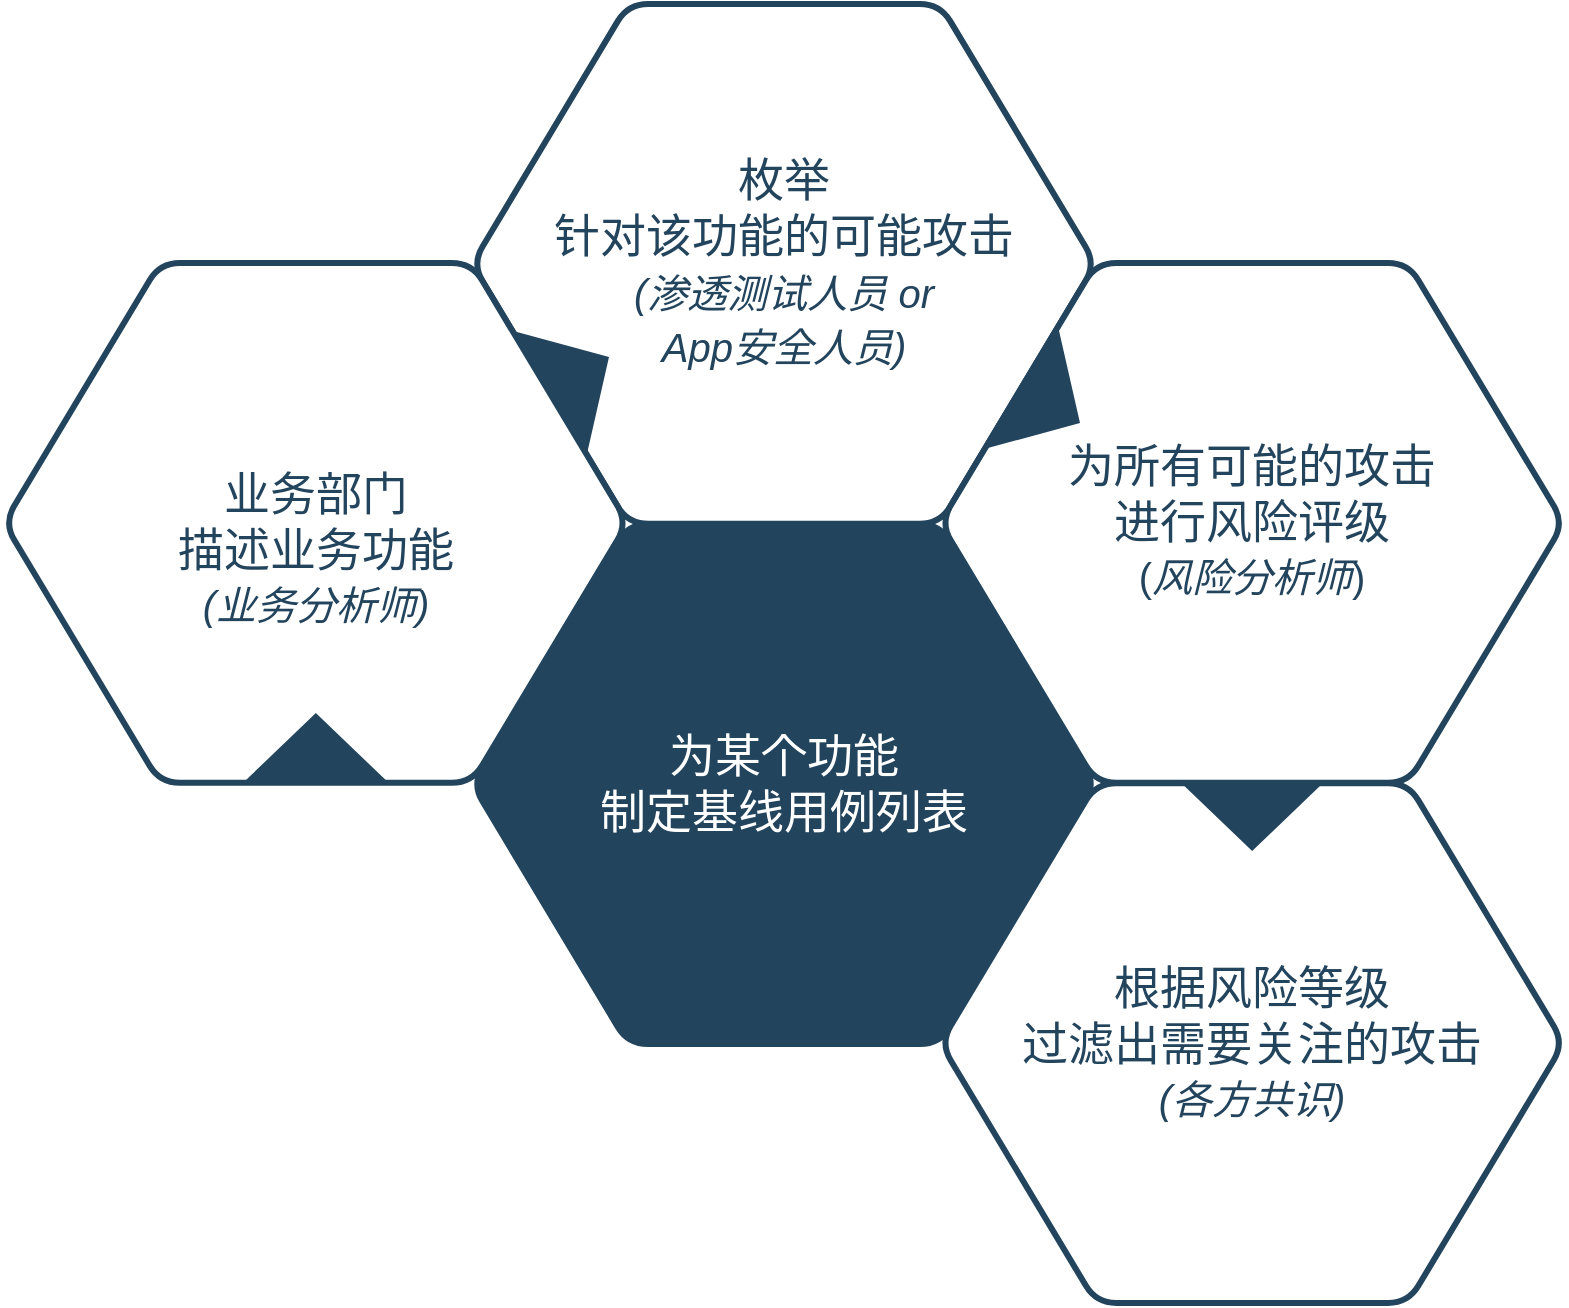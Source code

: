 <mxfile version="14.6.13" type="device"><diagram id="-sk1bH7qyjPm7L5x_-nl" name="Page-1"><mxGraphModel dx="1422" dy="862" grid="1" gridSize="10" guides="1" tooltips="1" connect="1" arrows="1" fold="1" page="1" pageScale="1" pageWidth="827" pageHeight="1169" math="0" shadow="0"><root><mxCell id="0"/><mxCell id="1" parent="0"/><mxCell id="qm8lKVIspc4s_l4cL9Ax-1" value="&lt;div&gt;&lt;/div&gt;&lt;font color=&quot;#FFFFFF&quot;&gt;为某个功能&lt;br&gt;制定基线用例列表&lt;br&gt;&lt;/font&gt;" style="shape=hexagon;perimeter=hexagonPerimeter2;whiteSpace=wrap;html=1;shadow=0;labelBackgroundColor=none;strokeColor=#23445D;fillColor=#23445D;gradientColor=none;fontFamily=Helvetica;fontSize=23;fontColor=#23445d;align=center;strokeWidth=3;rounded=1;" vertex="1" parent="1"><mxGeometry x="964.079" y="490.132" width="311.842" height="259.868" as="geometry"/></mxCell><mxCell id="qm8lKVIspc4s_l4cL9Ax-2" value="" style="triangle;whiteSpace=wrap;html=1;shadow=0;labelBackgroundColor=none;strokeColor=none;fillColor=#FFFFFF;fontFamily=Helvetica;fontSize=17;fontColor=#23445d;align=center;rotation=90;gradientColor=none;flipV=1;flipH=1;opacity=20;" vertex="1" parent="1"><mxGeometry x="845.0" y="508" width="72" height="152" as="geometry"/></mxCell><mxCell id="qm8lKVIspc4s_l4cL9Ax-3" value="&lt;div&gt;枚举&lt;/div&gt;&lt;div&gt;针对该功能的可能攻击&lt;br&gt;&lt;/div&gt;&lt;i&gt;&lt;font style=&quot;font-size: 20px&quot;&gt;(渗透测试人员 or&lt;br&gt;App安全人员)&lt;/font&gt;&lt;/i&gt;" style="shape=hexagon;perimeter=hexagonPerimeter2;whiteSpace=wrap;html=1;shadow=0;labelBackgroundColor=none;strokeColor=#23445D;fillColor=#ffffff;gradientColor=none;fontFamily=Helvetica;fontSize=23;fontColor=#23445D;align=center;strokeWidth=3;rounded=1;" vertex="1" parent="1"><mxGeometry x="964.079" y="230" width="311.842" height="259.868" as="geometry"/></mxCell><mxCell id="qm8lKVIspc4s_l4cL9Ax-4" value="为所有可能的攻击&lt;br&gt;进行风险评级&lt;br&gt;&lt;font&gt;&lt;span style=&quot;font-size: 20px&quot;&gt;(&lt;i&gt;风险分析师&lt;/i&gt;)&lt;/span&gt;&lt;/font&gt;" style="shape=hexagon;perimeter=hexagonPerimeter2;whiteSpace=wrap;html=1;shadow=0;labelBackgroundColor=none;strokeColor=#23445D;fillColor=#FFFFFF;gradientColor=none;fontFamily=Helvetica;fontSize=23;fontColor=#23445d;align=center;strokeWidth=3;rounded=1;" vertex="1" parent="1"><mxGeometry x="1198.158" y="359.533" width="311.842" height="259.868" as="geometry"/></mxCell><mxCell id="qm8lKVIspc4s_l4cL9Ax-5" value="&lt;div&gt;&lt;span&gt;根据风险等级&lt;/span&gt;&lt;br&gt;&lt;/div&gt;&lt;div&gt;&lt;span&gt;过滤出需要关注的攻击&lt;/span&gt;&lt;/div&gt;&lt;i&gt;&lt;font&gt;&lt;span style=&quot;font-size: 20px&quot;&gt;(各方共识)&lt;/span&gt;&lt;/font&gt;&lt;/i&gt;" style="shape=hexagon;perimeter=hexagonPerimeter2;whiteSpace=wrap;html=1;shadow=0;labelBackgroundColor=none;strokeColor=#23445D;fillColor=#FFFFFF;gradientColor=none;fontFamily=Helvetica;fontSize=23;fontColor=#23445d;align=center;strokeWidth=3;rounded=1;" vertex="1" parent="1"><mxGeometry x="1198.158" y="619.599" width="311.842" height="259.868" as="geometry"/></mxCell><mxCell id="qm8lKVIspc4s_l4cL9Ax-6" value="&lt;div&gt;&lt;br&gt;&lt;/div&gt;业务部门&lt;br&gt;描述业务功能&lt;br&gt;&lt;i&gt;&lt;font&gt;&lt;span style=&quot;font-size: 20px&quot;&gt;(业务分析师)&lt;/span&gt;&lt;/font&gt;&lt;/i&gt;" style="shape=hexagon;perimeter=hexagonPerimeter2;whiteSpace=wrap;html=1;shadow=0;labelBackgroundColor=none;strokeColor=#23445D;fillColor=#ffffff;gradientColor=none;fontFamily=Helvetica;fontSize=23;fontColor=#23445D;align=center;strokeWidth=3;rounded=1;" vertex="1" parent="1"><mxGeometry x="730" y="359.533" width="311.842" height="259.868" as="geometry"/></mxCell><mxCell id="qm8lKVIspc4s_l4cL9Ax-7" value="" style="triangle;whiteSpace=wrap;html=1;shadow=0;labelBackgroundColor=none;strokeColor=none;fillColor=#23445D;fontFamily=Helvetica;fontSize=17;fontColor=#23445d;align=center;rotation=31;gradientColor=none;strokeWidth=3;" vertex="1" parent="1"><mxGeometry x="1235.5" y="394" width="35" height="73" as="geometry"/></mxCell><mxCell id="qm8lKVIspc4s_l4cL9Ax-8" value="" style="triangle;whiteSpace=wrap;html=1;shadow=0;labelBackgroundColor=none;strokeColor=none;fillColor=#23445D;fontFamily=Helvetica;fontSize=17;fontColor=#23445d;align=center;rotation=329;gradientColor=none;strokeWidth=3;" vertex="1" parent="1"><mxGeometry x="1000.0" y="379" width="35" height="73" as="geometry"/></mxCell><mxCell id="qm8lKVIspc4s_l4cL9Ax-9" value="" style="triangle;whiteSpace=wrap;html=1;shadow=0;labelBackgroundColor=none;strokeColor=none;fillColor=#23445D;fontFamily=Helvetica;fontSize=17;fontColor=#23445d;align=center;rotation=90;gradientColor=none;strokeWidth=3;" vertex="1" parent="1"><mxGeometry x="1336.579" y="599.5" width="35" height="73" as="geometry"/></mxCell><mxCell id="qm8lKVIspc4s_l4cL9Ax-10" value="" style="triangle;whiteSpace=wrap;html=1;shadow=0;labelBackgroundColor=none;strokeColor=none;fillColor=#23445D;fontFamily=Helvetica;fontSize=17;fontColor=#23445d;align=center;rotation=90;gradientColor=none;flipH=1;strokeWidth=3;" vertex="1" parent="1"><mxGeometry x="868.421" y="565.5" width="35" height="73" as="geometry"/></mxCell></root></mxGraphModel></diagram></mxfile>
